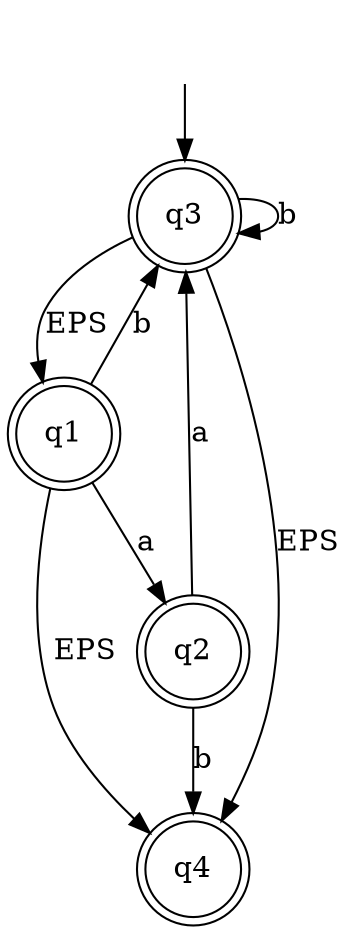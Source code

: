 digraph {
	start [style = "invis"]
	start -> "q3"
	"q1" [shape=doublecircle]
	"q2" [shape=doublecircle]
	"q1" -> "q2"
[label = "a"]	"q4" [shape=doublecircle]
	"q1" -> "q4"
[label = "EPS"]	"q3" [shape=doublecircle]
	"q1" -> "q3"
[label = "b"]	"q2" -> "q3"
[label = "a"]	"q2" -> "q4"
[label = "b"]	"q3" -> "q1"
[label = "EPS"]	"q3" -> "q3"
[label = "b"]	"q3" -> "q4"
[label = "EPS"]}